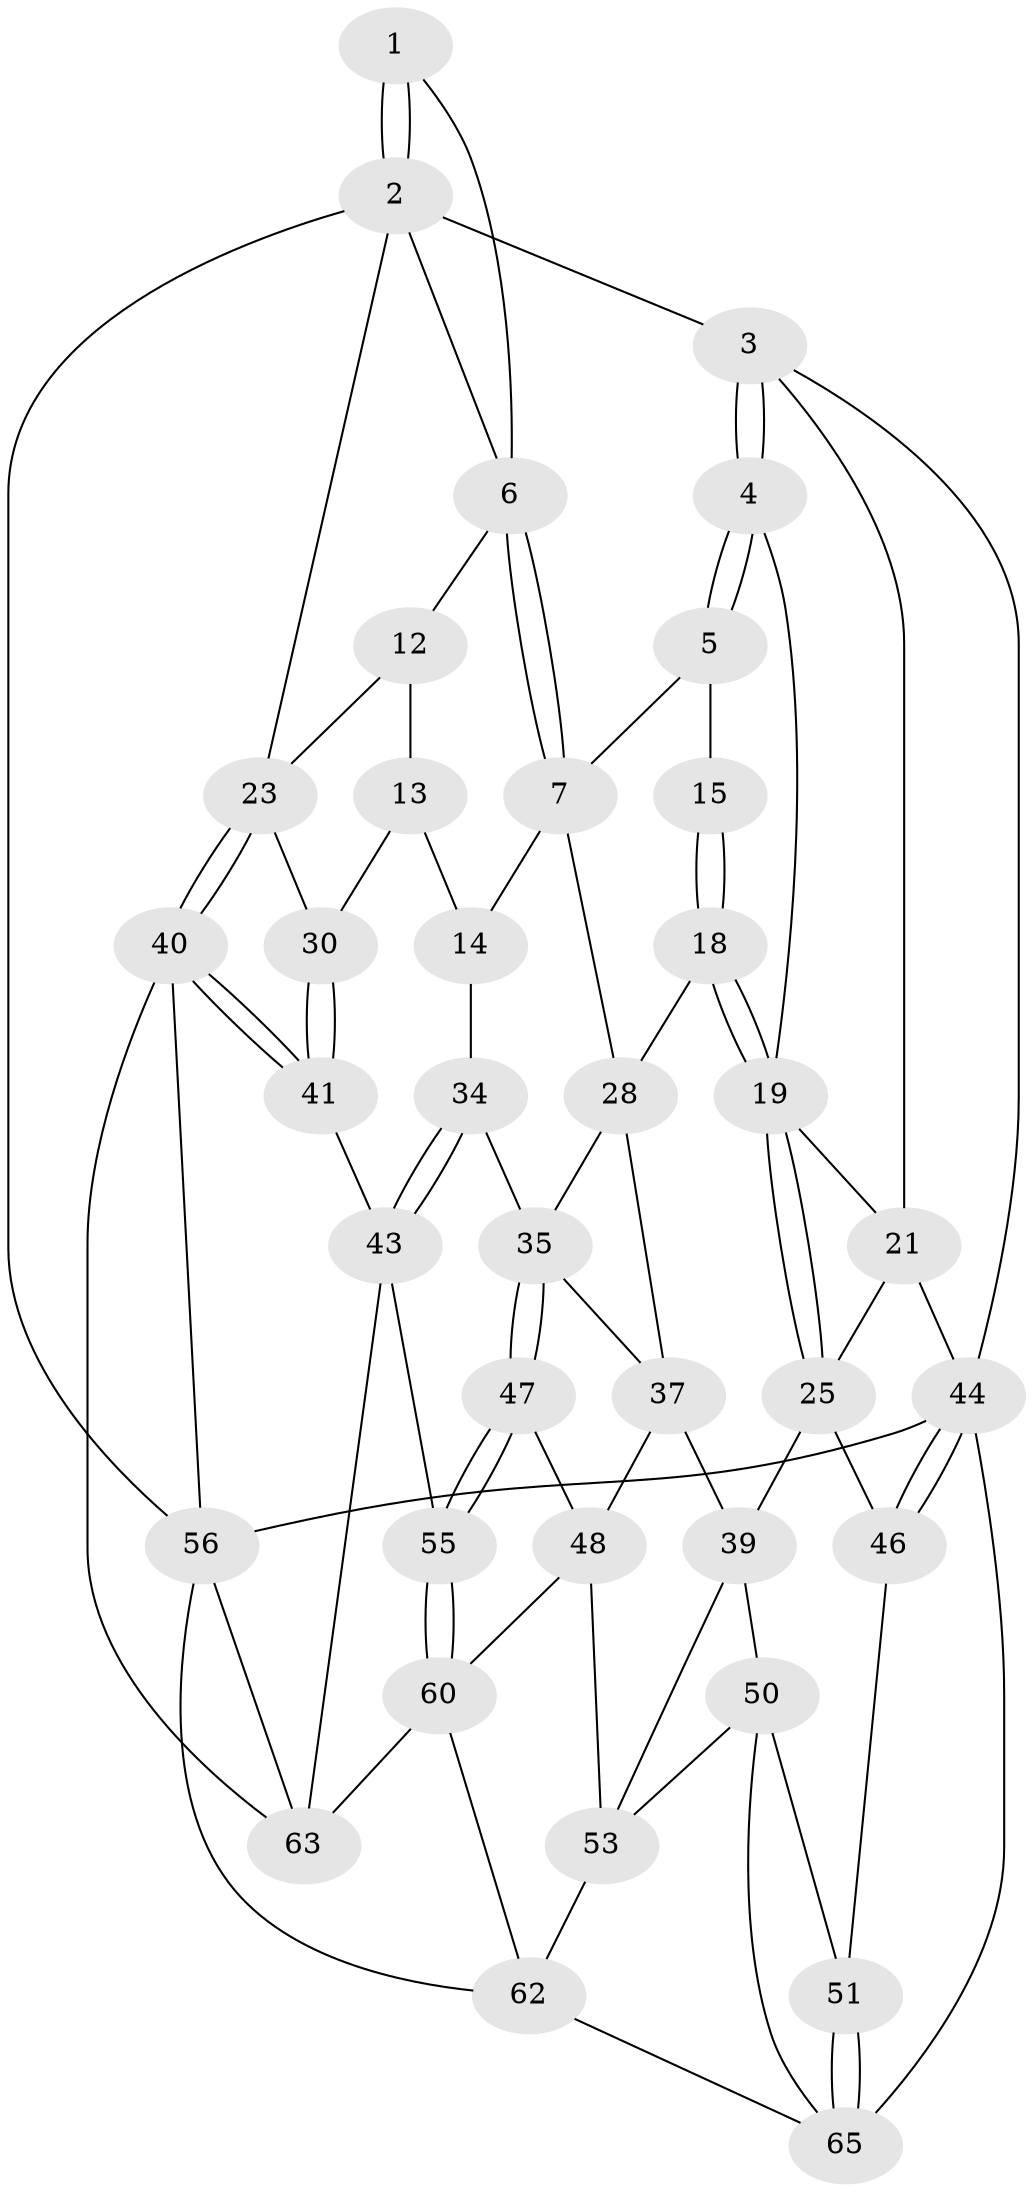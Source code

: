 // original degree distribution, {3: 0.04411764705882353, 6: 0.20588235294117646, 5: 0.5441176470588235, 4: 0.20588235294117646}
// Generated by graph-tools (version 1.1) at 2025/42/03/06/25 10:42:26]
// undirected, 38 vertices, 85 edges
graph export_dot {
graph [start="1"]
  node [color=gray90,style=filled];
  1 [pos="+0.7595373069072364+0"];
  2 [pos="+1+0",super="+11"];
  3 [pos="+0+0"];
  4 [pos="+0+0",super="+17"];
  5 [pos="+0.5539825383194115+0",super="+9"];
  6 [pos="+0.777109462556397+0",super="+10"];
  7 [pos="+0.6704949574767315+0.22894014598119283",super="+8"];
  12 [pos="+0.8248133986329629+0.21643460975992795"];
  13 [pos="+0.7824862833561673+0.23451520606388596",super="+32"];
  14 [pos="+0.7151876485615684+0.23815108659582254",super="+33"];
  15 [pos="+0.24513146045586504+0.033460848081235305",super="+16"];
  18 [pos="+0.2461992558114206+0.3137763621048286",super="+27"];
  19 [pos="+0.24587219268143537+0.31405884892518665",super="+20"];
  21 [pos="+0.05035024695143948+0.29410492305525743",super="+22"];
  23 [pos="+1+0.336740520077888",super="+24"];
  25 [pos="+0.2364813938919919+0.39780715833193964",super="+26"];
  28 [pos="+0.6232484156714065+0.33162668177021415",super="+29"];
  30 [pos="+0.8914605840351798+0.38366711787362034",super="+31"];
  34 [pos="+0.6698105131907696+0.4891863623925947"];
  35 [pos="+0.6532745158450524+0.4805546536252799",super="+36"];
  37 [pos="+0.4602339903524687+0.42366111671912143",super="+38"];
  39 [pos="+0.2911209851419683+0.45298123075409585",super="+49"];
  40 [pos="+1+0.545853899198438",super="+57"];
  41 [pos="+0.9583420166367641+0.5914184805496463",super="+42"];
  43 [pos="+0.7960890724381379+0.6562795098454771",super="+54"];
  44 [pos="+0+0.5930099344282365",super="+45"];
  46 [pos="+0+0.5903142876850935"];
  47 [pos="+0.464241203518486+0.6115088598181335"];
  48 [pos="+0.4613274388113431+0.611150776317325",super="+52"];
  50 [pos="+0.23773217147958267+0.617276259261899",super="+59"];
  51 [pos="+0+0.63106901790469"];
  53 [pos="+0.32793644208873085+0.6882007438748821",super="+58"];
  55 [pos="+0.5497968695150734+0.6809941408943045"];
  56 [pos="+1+1",super="+68"];
  60 [pos="+0.5274163836498573+0.8391416446319516",super="+61"];
  62 [pos="+0.4560557679497014+0.9501521167058945",super="+67"];
  63 [pos="+0.8109788861122864+0.803924909013297",super="+64"];
  65 [pos="+0.15588480396014912+0.7968764822647532",super="+66"];
  1 -- 2;
  1 -- 2;
  1 -- 6;
  2 -- 3;
  2 -- 56;
  2 -- 6;
  2 -- 23;
  3 -- 4;
  3 -- 4;
  3 -- 21;
  3 -- 44;
  4 -- 5;
  4 -- 5;
  4 -- 19;
  5 -- 7;
  5 -- 15;
  6 -- 7;
  6 -- 7;
  6 -- 12;
  7 -- 14;
  7 -- 28;
  12 -- 13;
  12 -- 23;
  13 -- 14 [weight=2];
  13 -- 30;
  14 -- 34;
  15 -- 18 [weight=2];
  15 -- 18;
  18 -- 19;
  18 -- 19;
  18 -- 28;
  19 -- 25;
  19 -- 25;
  19 -- 21;
  21 -- 25;
  21 -- 44;
  23 -- 40;
  23 -- 40;
  23 -- 30;
  25 -- 39;
  25 -- 46;
  28 -- 35;
  28 -- 37;
  30 -- 41 [weight=2];
  30 -- 41;
  34 -- 35;
  34 -- 43;
  34 -- 43;
  35 -- 47;
  35 -- 47;
  35 -- 37;
  37 -- 48;
  37 -- 39;
  39 -- 50;
  39 -- 53;
  40 -- 41;
  40 -- 41;
  40 -- 56;
  40 -- 63;
  41 -- 43;
  43 -- 55;
  43 -- 63;
  44 -- 46;
  44 -- 46;
  44 -- 56;
  44 -- 65;
  46 -- 51;
  47 -- 48;
  47 -- 55;
  47 -- 55;
  48 -- 60;
  48 -- 53;
  50 -- 51;
  50 -- 65;
  50 -- 53;
  51 -- 65;
  51 -- 65;
  53 -- 62;
  55 -- 60;
  55 -- 60;
  56 -- 62;
  56 -- 63;
  60 -- 63;
  60 -- 62;
  62 -- 65;
}
